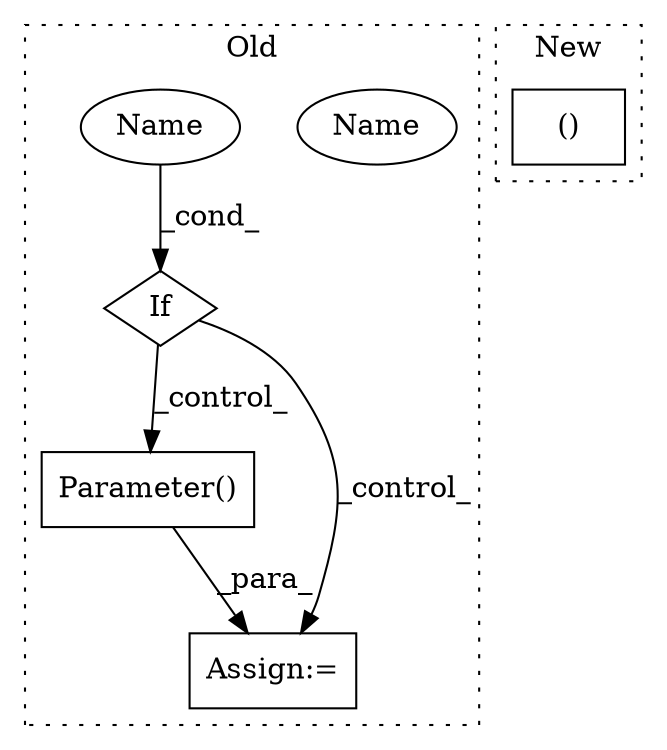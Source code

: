digraph G {
subgraph cluster0 {
1 [label="Parameter()" a="75" s="2393,2426" l="13,1" shape="box"];
3 [label="Assign:=" a="68" s="2390" l="3" shape="box"];
4 [label="If" a="96" s="2359" l="3" shape="diamond"];
5 [label="Name" a="87" s="2362" l="4" shape="ellipse"];
6 [label="Name" a="87" s="2362" l="4" shape="ellipse"];
label = "Old";
style="dotted";
}
subgraph cluster1 {
2 [label="()" a="54" s="3267" l="25" shape="box"];
label = "New";
style="dotted";
}
1 -> 3 [label="_para_"];
4 -> 1 [label="_control_"];
4 -> 3 [label="_control_"];
6 -> 4 [label="_cond_"];
}